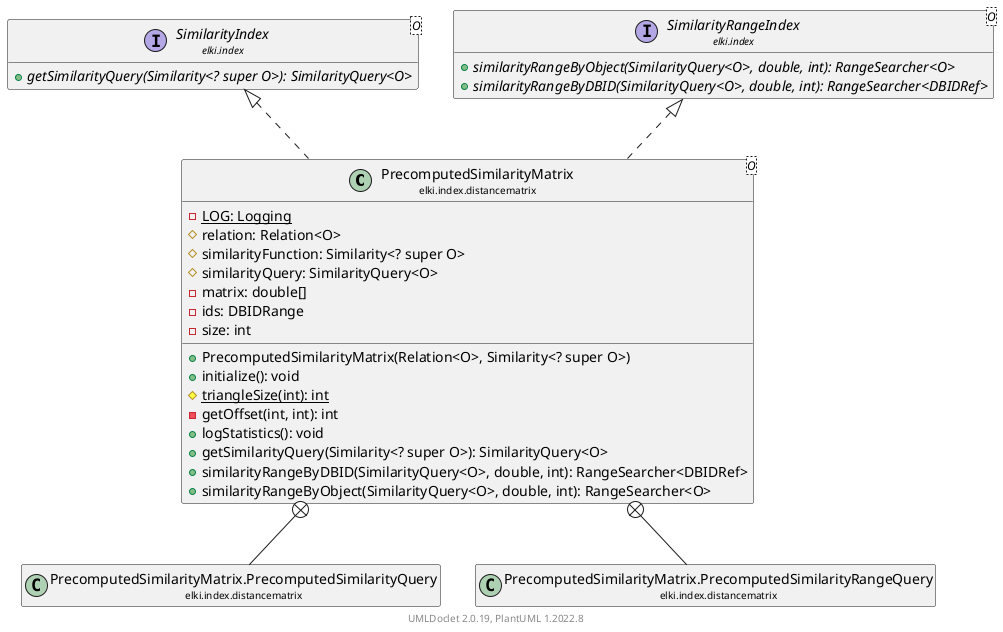 @startuml
    remove .*\.(Instance|Par|Parameterizer|Factory)$
    set namespaceSeparator none
    hide empty fields
    hide empty methods

    class "<size:14>PrecomputedSimilarityMatrix\n<size:10>elki.index.distancematrix" as elki.index.distancematrix.PrecomputedSimilarityMatrix<O> [[PrecomputedSimilarityMatrix.html]] {
        {static} -LOG: Logging
        #relation: Relation<O>
        #similarityFunction: Similarity<? super O>
        #similarityQuery: SimilarityQuery<O>
        -matrix: double[]
        -ids: DBIDRange
        -size: int
        +PrecomputedSimilarityMatrix(Relation<O>, Similarity<? super O>)
        +initialize(): void
        {static} #triangleSize(int): int
        -getOffset(int, int): int
        +logStatistics(): void
        +getSimilarityQuery(Similarity<? super O>): SimilarityQuery<O>
        +similarityRangeByDBID(SimilarityQuery<O>, double, int): RangeSearcher<DBIDRef>
        +similarityRangeByObject(SimilarityQuery<O>, double, int): RangeSearcher<O>
    }

    interface "<size:14>SimilarityIndex\n<size:10>elki.index" as elki.index.SimilarityIndex<O> [[../SimilarityIndex.html]] {
        {abstract} +getSimilarityQuery(Similarity<? super O>): SimilarityQuery<O>
    }
    interface "<size:14>SimilarityRangeIndex\n<size:10>elki.index" as elki.index.SimilarityRangeIndex<O> [[../SimilarityRangeIndex.html]] {
        {abstract} +similarityRangeByObject(SimilarityQuery<O>, double, int): RangeSearcher<O>
        {abstract} +similarityRangeByDBID(SimilarityQuery<O>, double, int): RangeSearcher<DBIDRef>
    }
    class "<size:14>PrecomputedSimilarityMatrix.PrecomputedSimilarityQuery\n<size:10>elki.index.distancematrix" as elki.index.distancematrix.PrecomputedSimilarityMatrix.PrecomputedSimilarityQuery [[PrecomputedSimilarityMatrix.PrecomputedSimilarityQuery.html]]
    class "<size:14>PrecomputedSimilarityMatrix.PrecomputedSimilarityRangeQuery\n<size:10>elki.index.distancematrix" as elki.index.distancematrix.PrecomputedSimilarityMatrix.PrecomputedSimilarityRangeQuery [[PrecomputedSimilarityMatrix.PrecomputedSimilarityRangeQuery.html]]
    class "<size:14>PrecomputedSimilarityMatrix.Factory\n<size:10>elki.index.distancematrix" as elki.index.distancematrix.PrecomputedSimilarityMatrix.Factory<O> [[PrecomputedSimilarityMatrix.Factory.html]]

    elki.index.SimilarityIndex <|.. elki.index.distancematrix.PrecomputedSimilarityMatrix
    elki.index.SimilarityRangeIndex <|.. elki.index.distancematrix.PrecomputedSimilarityMatrix
    elki.index.distancematrix.PrecomputedSimilarityMatrix +-- elki.index.distancematrix.PrecomputedSimilarityMatrix.PrecomputedSimilarityQuery
    elki.index.distancematrix.PrecomputedSimilarityMatrix +-- elki.index.distancematrix.PrecomputedSimilarityMatrix.PrecomputedSimilarityRangeQuery
    elki.index.distancematrix.PrecomputedSimilarityMatrix +-- elki.index.distancematrix.PrecomputedSimilarityMatrix.Factory

    center footer UMLDoclet 2.0.19, PlantUML 1.2022.8
@enduml
